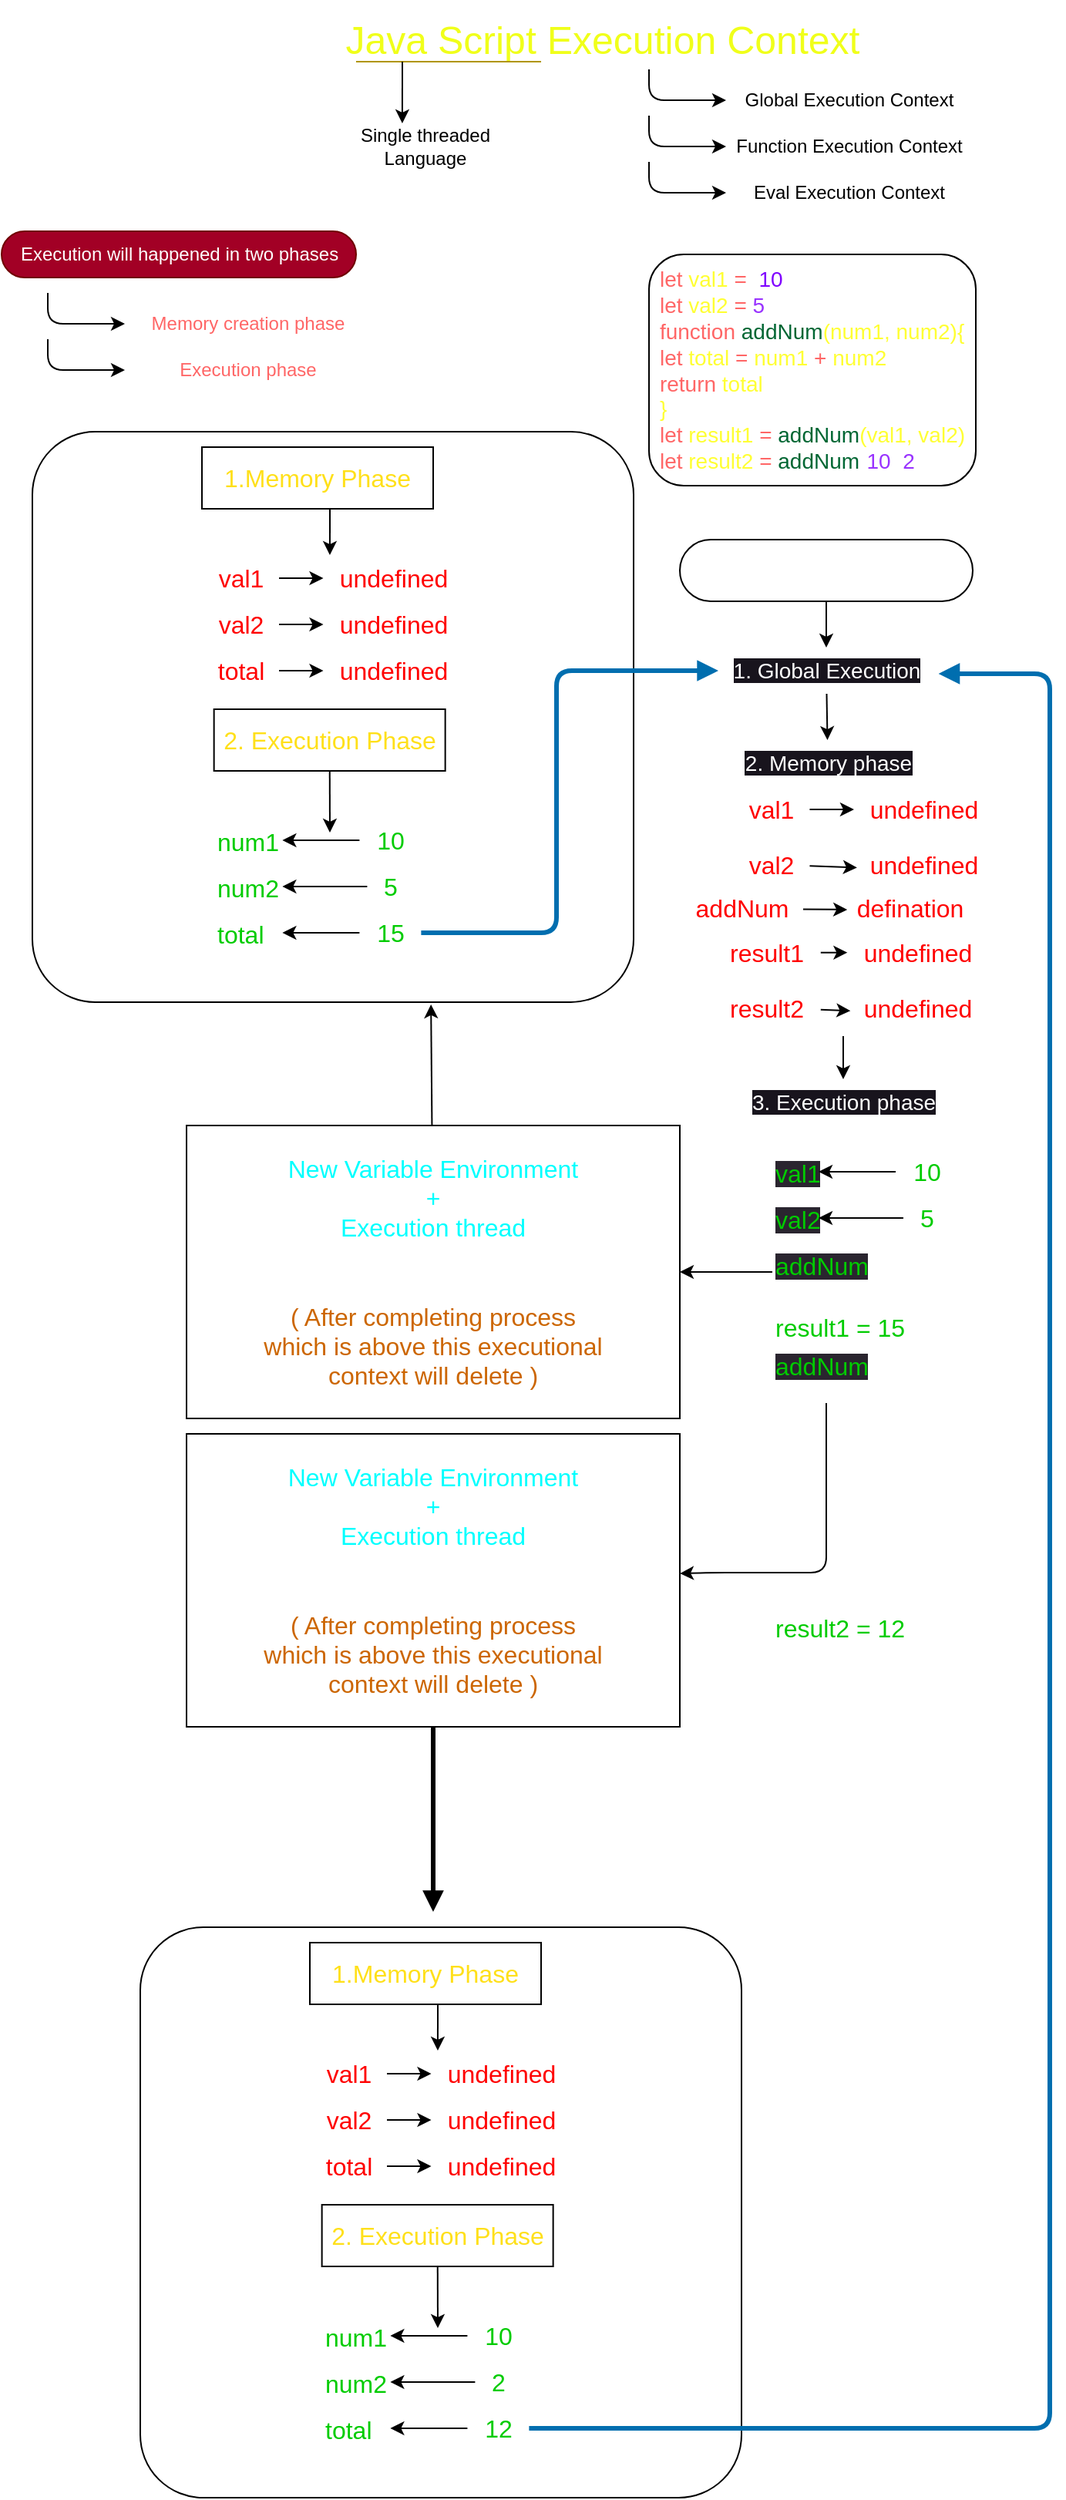 <mxfile>
    <diagram id="ym7okFSc1OpfDm9bM9Ux" name="Page-1">
        <mxGraphModel dx="1128" dy="400" grid="1" gridSize="10" guides="1" tooltips="1" connect="1" arrows="1" fold="1" page="1" pageScale="1" pageWidth="827" pageHeight="1169" math="0" shadow="0">
            <root>
                <mxCell id="0"/>
                <mxCell id="1" parent="0"/>
                <mxCell id="4" value="&lt;span style=&quot;color: rgb(240, 255, 26);&quot;&gt;Java Script Execution Context&lt;/span&gt;" style="text;strokeColor=none;align=center;fillColor=none;html=1;verticalAlign=middle;whiteSpace=wrap;rounded=0;labelBackgroundColor=none;strokeWidth=0;fontSize=25;fontColor=#ffe01a;" parent="1" vertex="1">
                    <mxGeometry x="150" y="20" width="580" height="50" as="geometry"/>
                </mxCell>
                <mxCell id="6" value="" style="endArrow=none;html=1;fillColor=#e3c800;strokeColor=#B09500;" parent="1" edge="1">
                    <mxGeometry width="50" height="50" relative="1" as="geometry">
                        <mxPoint x="280" y="60" as="sourcePoint"/>
                        <mxPoint x="400" y="60" as="targetPoint"/>
                    </mxGeometry>
                </mxCell>
                <mxCell id="8" value="Single threaded Language" style="text;strokeColor=none;align=center;fillColor=none;html=1;verticalAlign=middle;whiteSpace=wrap;rounded=0;" parent="1" vertex="1">
                    <mxGeometry x="280" y="90" width="90" height="50" as="geometry"/>
                </mxCell>
                <mxCell id="13" value="" style="edgeStyle=none;orthogonalLoop=1;jettySize=auto;html=1;entryX=0.333;entryY=0.2;entryDx=0;entryDy=0;entryPerimeter=0;" parent="1" target="8" edge="1">
                    <mxGeometry width="80" relative="1" as="geometry">
                        <mxPoint x="310" y="60" as="sourcePoint"/>
                        <mxPoint x="510" y="170" as="targetPoint"/>
                        <Array as="points"/>
                    </mxGeometry>
                </mxCell>
                <mxCell id="20" value="" style="group" parent="1" vertex="1" connectable="0">
                    <mxGeometry x="470" y="75" width="210" height="80" as="geometry"/>
                </mxCell>
                <mxCell id="14" value="" style="edgeStyle=orthogonalEdgeStyle;orthogonalLoop=1;jettySize=auto;html=1;" parent="20" edge="1">
                    <mxGeometry width="80" relative="1" as="geometry">
                        <mxPoint y="-10" as="sourcePoint"/>
                        <mxPoint x="50" y="10" as="targetPoint"/>
                        <Array as="points">
                            <mxPoint y="10"/>
                        </Array>
                    </mxGeometry>
                </mxCell>
                <mxCell id="15" value="Global Execution Context" style="text;strokeColor=none;align=center;fillColor=none;html=1;verticalAlign=middle;whiteSpace=wrap;rounded=0;" parent="20" vertex="1">
                    <mxGeometry x="50" width="160" height="20" as="geometry"/>
                </mxCell>
                <mxCell id="16" value="" style="edgeStyle=orthogonalEdgeStyle;orthogonalLoop=1;jettySize=auto;html=1;" parent="20" edge="1">
                    <mxGeometry width="80" relative="1" as="geometry">
                        <mxPoint y="20" as="sourcePoint"/>
                        <mxPoint x="50" y="40" as="targetPoint"/>
                        <Array as="points">
                            <mxPoint y="40"/>
                        </Array>
                    </mxGeometry>
                </mxCell>
                <mxCell id="17" value="Function Execution Context" style="text;strokeColor=none;align=center;fillColor=none;html=1;verticalAlign=middle;whiteSpace=wrap;rounded=0;" parent="20" vertex="1">
                    <mxGeometry x="50" y="30" width="160" height="20" as="geometry"/>
                </mxCell>
                <mxCell id="18" value="" style="edgeStyle=orthogonalEdgeStyle;orthogonalLoop=1;jettySize=auto;html=1;" parent="20" edge="1">
                    <mxGeometry width="80" relative="1" as="geometry">
                        <mxPoint y="50" as="sourcePoint"/>
                        <mxPoint x="50" y="70" as="targetPoint"/>
                        <Array as="points">
                            <mxPoint y="70"/>
                        </Array>
                    </mxGeometry>
                </mxCell>
                <mxCell id="19" value="Eval Execution Context" style="text;strokeColor=none;align=center;fillColor=none;html=1;verticalAlign=middle;whiteSpace=wrap;rounded=0;" parent="20" vertex="1">
                    <mxGeometry x="50" y="60" width="160" height="20" as="geometry"/>
                </mxCell>
                <mxCell id="21" value="Execution will happened in two phases" style="text;html=1;align=center;verticalAlign=middle;resizable=0;points=[];autosize=1;strokeColor=#6F0000;fillColor=#a20025;fontColor=#ffffff;gradientColor=none;rounded=1;arcSize=50;" parent="1" vertex="1">
                    <mxGeometry x="50" y="170" width="230" height="30" as="geometry"/>
                </mxCell>
                <mxCell id="22" value="" style="edgeStyle=orthogonalEdgeStyle;orthogonalLoop=1;jettySize=auto;html=1;" parent="1" edge="1">
                    <mxGeometry width="80" relative="1" as="geometry">
                        <mxPoint x="80" y="210" as="sourcePoint"/>
                        <mxPoint x="130" y="230" as="targetPoint"/>
                        <Array as="points">
                            <mxPoint x="80" y="230"/>
                        </Array>
                    </mxGeometry>
                </mxCell>
                <mxCell id="24" value="" style="edgeStyle=orthogonalEdgeStyle;orthogonalLoop=1;jettySize=auto;html=1;" parent="1" edge="1">
                    <mxGeometry width="80" relative="1" as="geometry">
                        <mxPoint x="80" y="240" as="sourcePoint"/>
                        <mxPoint x="130" y="260" as="targetPoint"/>
                        <Array as="points">
                            <mxPoint x="80" y="260"/>
                        </Array>
                    </mxGeometry>
                </mxCell>
                <mxCell id="25" value="Memory creation phase" style="text;strokeColor=none;align=center;fillColor=none;html=1;verticalAlign=middle;whiteSpace=wrap;rounded=0;fontColor=#FF6666;" parent="1" vertex="1">
                    <mxGeometry x="130" y="220" width="160" height="20" as="geometry"/>
                </mxCell>
                <mxCell id="26" value="Execution phase" style="text;strokeColor=none;align=center;fillColor=none;html=1;verticalAlign=middle;whiteSpace=wrap;rounded=0;labelBackgroundColor=default;fontColor=#FF6666;" parent="1" vertex="1">
                    <mxGeometry x="130" y="250" width="160" height="20" as="geometry"/>
                </mxCell>
                <mxCell id="27" value="&lt;div style=&quot;text-align: left; font-size: 14px;&quot;&gt;&lt;font style=&quot;font-size: 14px;&quot;&gt;let &lt;font style=&quot;font-size: 14px;&quot; color=&quot;#ffff33&quot;&gt;val1 &lt;/font&gt;=&amp;nbsp;&lt;font style=&quot;font-size: 14px;&quot; color=&quot;#990099&quot;&gt;&amp;nbsp;&lt;/font&gt;&lt;font style=&quot;font-size: 14px;&quot; color=&quot;#7f00ff&quot;&gt;10&lt;/font&gt;&lt;/font&gt;&lt;/div&gt;&lt;div style=&quot;text-align: left; font-size: 14px;&quot;&gt;&lt;font style=&quot;font-size: 14px;&quot;&gt;let &lt;font style=&quot;font-size: 14px;&quot; color=&quot;#ffff33&quot;&gt;val2 &lt;/font&gt;= &lt;font style=&quot;font-size: 14px;&quot; color=&quot;#9933ff&quot;&gt;5&lt;/font&gt;&lt;/font&gt;&lt;/div&gt;&lt;div style=&quot;text-align: left; font-size: 14px;&quot;&gt;&lt;font style=&quot;font-size: 14px;&quot;&gt;function &lt;font style=&quot;font-size: 14px;&quot; color=&quot;#006633&quot;&gt;addNum&lt;/font&gt;&lt;font style=&quot;font-size: 14px;&quot; color=&quot;#ffff33&quot;&gt;(num1, num2){&lt;/font&gt;&lt;/font&gt;&lt;/div&gt;&lt;div style=&quot;text-align: left; font-size: 14px;&quot;&gt;&lt;font style=&quot;font-size: 14px;&quot;&gt;let &lt;font style=&quot;font-size: 14px;&quot; color=&quot;#ffff33&quot;&gt;total &lt;/font&gt;= &lt;font style=&quot;font-size: 14px;&quot; color=&quot;#ffff33&quot;&gt;num1 &lt;/font&gt;&lt;font style=&quot;font-size: 14px;&quot;&gt;+&lt;/font&gt;&amp;nbsp;&lt;font style=&quot;font-size: 14px;&quot; color=&quot;#ffff33&quot;&gt;num2&lt;/font&gt;&lt;/font&gt;&lt;/div&gt;&lt;div style=&quot;text-align: left; font-size: 14px;&quot;&gt;&lt;font style=&quot;font-size: 14px;&quot;&gt;return &lt;font style=&quot;font-size: 14px;&quot; color=&quot;#ffff33&quot;&gt;total&lt;/font&gt;&lt;/font&gt;&lt;/div&gt;&lt;div style=&quot;text-align: left; font-size: 14px;&quot;&gt;&lt;font style=&quot;font-size: 14px;&quot; color=&quot;#ffff33&quot;&gt;}&lt;/font&gt;&lt;/div&gt;&lt;div style=&quot;text-align: left; font-size: 14px;&quot;&gt;&lt;font style=&quot;font-size: 14px;&quot;&gt;let &lt;font style=&quot;font-size: 14px;&quot; color=&quot;#ffff33&quot;&gt;result1 &lt;/font&gt;= &lt;font style=&quot;font-size: 14px;&quot; color=&quot;#006633&quot;&gt;addNum&lt;/font&gt;&lt;font style=&quot;font-size: 14px;&quot; color=&quot;#ffff33&quot;&gt;(val1, val2)&lt;/font&gt;&lt;/font&gt;&lt;/div&gt;&lt;div style=&quot;text-align: left; font-size: 14px;&quot;&gt;&lt;font style=&quot;font-size: 14px;&quot;&gt;let &lt;font style=&quot;font-size: 14px;&quot; color=&quot;#ffff33&quot;&gt;result2 &lt;/font&gt;= &lt;font style=&quot;font-size: 14px;&quot; color=&quot;#006633&quot;&gt;addNum&lt;/font&gt;&lt;font style=&quot;font-size: 14px;&quot; color=&quot;#ffffff&quot;&gt;(&lt;/font&gt;&lt;font style=&quot;font-size: 14px;&quot; color=&quot;#9933ff&quot;&gt;10&lt;/font&gt;&lt;font style=&quot;font-size: 14px;&quot; color=&quot;#ffffff&quot;&gt;, &lt;/font&gt;&lt;font style=&quot;font-size: 14px;&quot; color=&quot;#9933ff&quot;&gt;2&lt;/font&gt;&lt;font style=&quot;font-size: 14px;&quot; color=&quot;#ffffff&quot;&gt;)&lt;/font&gt;&lt;/font&gt;&lt;/div&gt;" style="whiteSpace=wrap;html=1;rounded=1;labelBackgroundColor=default;sketch=0;fontColor=#FF6666;fillColor=none;gradientColor=none;" parent="1" vertex="1">
                    <mxGeometry x="470" y="185" width="212" height="150" as="geometry"/>
                </mxCell>
                <mxCell id="38" value="" style="edgeStyle=none;html=1;fontSize=14;fontColor=#FFFFFF;" parent="1" source="34" target="37" edge="1">
                    <mxGeometry relative="1" as="geometry"/>
                </mxCell>
                <mxCell id="34" value="&lt;font color=&quot;#ffffff&quot;&gt;Steps of execution&lt;/font&gt;" style="whiteSpace=wrap;html=1;rounded=1;labelBackgroundColor=default;sketch=0;fontSize=14;fontColor=#FF6666;fillColor=none;gradientColor=none;arcSize=50;" parent="1" vertex="1">
                    <mxGeometry x="490" y="370" width="190" height="40" as="geometry"/>
                </mxCell>
                <mxCell id="40" value="" style="edgeStyle=none;html=1;fontSize=14;fontColor=#FFFFFF;" parent="1" source="37" target="39" edge="1">
                    <mxGeometry relative="1" as="geometry"/>
                </mxCell>
                <mxCell id="37" value="&lt;span style=&quot;background-color: rgb(24, 20, 29);&quot;&gt;1. Global Execution&lt;/span&gt;" style="text;html=1;align=center;verticalAlign=middle;resizable=0;points=[];autosize=1;strokeColor=none;fillColor=none;fontSize=14;fontColor=#FFFFFF;" parent="1" vertex="1">
                    <mxGeometry x="515" y="440" width="140" height="30" as="geometry"/>
                </mxCell>
                <mxCell id="39" value="&lt;span style=&quot;background-color: rgb(24, 20, 29);&quot;&gt;2. Memory phase&lt;br&gt;&lt;/span&gt;" style="text;html=1;align=center;verticalAlign=middle;resizable=0;points=[];autosize=1;strokeColor=none;fillColor=none;fontSize=14;fontColor=#FFFFFF;" parent="1" vertex="1">
                    <mxGeometry x="521" y="500" width="130" height="30" as="geometry"/>
                </mxCell>
                <mxCell id="78" value="" style="group;strokeColor=none;rounded=1;fontSize=8;arcSize=8;whiteSpace=wrap;glass=0;strokeWidth=1;perimeterSpacing=0;" parent="1" vertex="1" connectable="0">
                    <mxGeometry x="490" y="530" width="190" height="150" as="geometry"/>
                </mxCell>
                <mxCell id="52" value="addNum" style="text;html=1;align=center;verticalAlign=middle;resizable=0;points=[];autosize=1;strokeColor=none;fillColor=none;fontColor=#FF0000;fontSize=16;" parent="78" vertex="1">
                    <mxGeometry y="64.286" width="80" height="30" as="geometry"/>
                </mxCell>
                <mxCell id="53" value="defination" style="text;html=1;align=center;verticalAlign=middle;resizable=0;points=[];autosize=1;strokeColor=none;fillColor=none;fontColor=#FF0000;fontSize=16;" parent="78" vertex="1">
                    <mxGeometry x="104.414" y="64.286" width="90" height="30" as="geometry"/>
                </mxCell>
                <mxCell id="51" style="edgeStyle=none;html=1;" parent="78" source="52" edge="1">
                    <mxGeometry relative="1" as="geometry">
                        <mxPoint x="108.571" y="80.0" as="targetPoint"/>
                    </mxGeometry>
                </mxCell>
                <mxCell id="70" value="" style="group;strokeColor=none;" parent="78" vertex="1" connectable="0">
                    <mxGeometry x="29.955" y="92.857" width="155.766" height="57.143" as="geometry"/>
                </mxCell>
                <mxCell id="41" value="result1" style="text;html=1;align=center;verticalAlign=middle;resizable=0;points=[];autosize=1;strokeColor=none;fillColor=none;fontColor=#FF0000;fontSize=16;" parent="70" vertex="1">
                    <mxGeometry x="-8.559" width="70" height="30" as="geometry"/>
                </mxCell>
                <mxCell id="43" value="result2" style="text;html=1;align=center;verticalAlign=middle;resizable=0;points=[];autosize=1;strokeColor=none;fillColor=none;fontColor=#FF0000;fontSize=16;" parent="70" vertex="1">
                    <mxGeometry x="-8.559" y="35.714" width="70" height="30" as="geometry"/>
                </mxCell>
                <mxCell id="44" value="undefined" style="text;html=1;align=center;verticalAlign=middle;resizable=0;points=[];autosize=1;strokeColor=none;fillColor=none;fontColor=#FF0000;fontSize=16;" parent="70" vertex="1">
                    <mxGeometry x="78.739" width="90" height="30" as="geometry"/>
                </mxCell>
                <mxCell id="48" style="edgeStyle=none;html=1;" parent="70" source="41" target="44" edge="1">
                    <mxGeometry relative="1" as="geometry"/>
                </mxCell>
                <mxCell id="46" value="undefined" style="text;html=1;align=center;verticalAlign=middle;resizable=0;points=[];autosize=1;strokeColor=none;fillColor=none;fontColor=#FF0000;fontSize=16;" parent="70" vertex="1">
                    <mxGeometry x="78.739" y="35.714" width="90" height="30" as="geometry"/>
                </mxCell>
                <mxCell id="49" style="edgeStyle=none;html=1;entryX=0.022;entryY=0.567;entryDx=0;entryDy=0;entryPerimeter=0;" parent="70" source="43" target="46" edge="1">
                    <mxGeometry relative="1" as="geometry"/>
                </mxCell>
                <mxCell id="71" value="" style="group" parent="78" vertex="1" connectable="0">
                    <mxGeometry x="34.234" width="155.766" height="57.143" as="geometry"/>
                </mxCell>
                <mxCell id="72" value="val1" style="text;html=1;align=center;verticalAlign=middle;resizable=0;points=[];autosize=1;strokeColor=none;fillColor=none;fontColor=#FF0000;fontSize=16;" parent="71" vertex="1">
                    <mxGeometry width="50" height="30" as="geometry"/>
                </mxCell>
                <mxCell id="73" value="val2" style="text;html=1;align=center;verticalAlign=middle;resizable=0;points=[];autosize=1;strokeColor=none;fillColor=none;fontColor=#FF0000;fontSize=16;" parent="71" vertex="1">
                    <mxGeometry y="35.714" width="50" height="30" as="geometry"/>
                </mxCell>
                <mxCell id="74" value="undefined" style="text;html=1;align=center;verticalAlign=middle;resizable=0;points=[];autosize=1;strokeColor=none;fillColor=none;fontColor=#FF0000;fontSize=16;" parent="71" vertex="1">
                    <mxGeometry x="78.739" width="90" height="30" as="geometry"/>
                </mxCell>
                <mxCell id="75" style="edgeStyle=none;html=1;" parent="71" source="72" target="74" edge="1">
                    <mxGeometry relative="1" as="geometry"/>
                </mxCell>
                <mxCell id="76" value="undefined" style="text;html=1;align=center;verticalAlign=middle;resizable=0;points=[];autosize=1;strokeColor=none;fillColor=none;fontColor=#FF0000;fontSize=16;" parent="71" vertex="1">
                    <mxGeometry x="78.739" y="35.714" width="90" height="30" as="geometry"/>
                </mxCell>
                <mxCell id="77" style="edgeStyle=none;html=1;entryX=0.022;entryY=0.567;entryDx=0;entryDy=0;entryPerimeter=0;" parent="71" source="73" target="76" edge="1">
                    <mxGeometry relative="1" as="geometry"/>
                </mxCell>
                <mxCell id="79" value="&lt;span style=&quot;background-color: rgb(24, 20, 29);&quot;&gt;3. Execution phase&lt;br&gt;&lt;/span&gt;" style="text;html=1;align=center;verticalAlign=middle;resizable=0;points=[];autosize=1;strokeColor=none;fillColor=none;fontSize=14;fontColor=#FFFFFF;" vertex="1" parent="1">
                    <mxGeometry x="526" y="720" width="140" height="30" as="geometry"/>
                </mxCell>
                <mxCell id="80" value="" style="edgeStyle=none;html=1;fontSize=8;exitX=-0.03;exitY=1.114;exitDx=0;exitDy=0;exitPerimeter=0;" edge="1" parent="1" source="46" target="79">
                    <mxGeometry relative="1" as="geometry">
                        <mxPoint x="632" y="689" as="sourcePoint"/>
                    </mxGeometry>
                </mxCell>
                <mxCell id="82" value="&lt;span style=&quot;font-family: Helvetica; font-size: 16px; font-style: normal; font-variant-ligatures: normal; font-variant-caps: normal; font-weight: 400; letter-spacing: normal; orphans: 2; text-align: center; text-indent: 0px; text-transform: none; widows: 2; word-spacing: 0px; -webkit-text-stroke-width: 0px; background-color: rgb(42, 37, 47); text-decoration-thickness: initial; text-decoration-style: initial; text-decoration-color: initial; float: none; display: inline !important;&quot;&gt;val1&lt;/span&gt;" style="text;whiteSpace=wrap;html=1;fontSize=8;fontColor=#00CC00;" vertex="1" parent="1">
                    <mxGeometry x="550" y="765" width="30" height="30" as="geometry"/>
                </mxCell>
                <mxCell id="85" style="edgeStyle=none;html=1;entryX=1;entryY=0.5;entryDx=0;entryDy=0;fontSize=16;fontColor=#00CC00;" edge="1" parent="1" source="83" target="82">
                    <mxGeometry relative="1" as="geometry"/>
                </mxCell>
                <mxCell id="83" value="&lt;font style=&quot;font-size: 16px;&quot;&gt;10&lt;/font&gt;" style="text;html=1;align=center;verticalAlign=middle;resizable=0;points=[];autosize=1;strokeColor=none;fillColor=none;fontSize=8;fontColor=#00CC00;" vertex="1" parent="1">
                    <mxGeometry x="630" y="765" width="40" height="30" as="geometry"/>
                </mxCell>
                <mxCell id="86" value="&lt;span style=&quot;font-family: Helvetica; font-size: 16px; font-style: normal; font-variant-ligatures: normal; font-variant-caps: normal; font-weight: 400; letter-spacing: normal; orphans: 2; text-align: center; text-indent: 0px; text-transform: none; widows: 2; word-spacing: 0px; -webkit-text-stroke-width: 0px; background-color: rgb(42, 37, 47); text-decoration-thickness: initial; text-decoration-style: initial; text-decoration-color: initial; float: none; display: inline !important;&quot;&gt;val2&lt;/span&gt;" style="text;whiteSpace=wrap;html=1;fontSize=8;fontColor=#00CC00;" vertex="1" parent="1">
                    <mxGeometry x="550" y="795" width="30" height="30" as="geometry"/>
                </mxCell>
                <mxCell id="87" style="edgeStyle=none;html=1;entryX=1;entryY=0.5;entryDx=0;entryDy=0;fontSize=16;fontColor=#00CC00;" edge="1" parent="1" source="88" target="86">
                    <mxGeometry relative="1" as="geometry"/>
                </mxCell>
                <mxCell id="88" value="&lt;span style=&quot;font-size: 16px;&quot;&gt;5&lt;/span&gt;" style="text;html=1;align=center;verticalAlign=middle;resizable=0;points=[];autosize=1;strokeColor=none;fillColor=none;fontSize=8;fontColor=#00CC00;" vertex="1" parent="1">
                    <mxGeometry x="635" y="795" width="30" height="30" as="geometry"/>
                </mxCell>
                <mxCell id="92" value="" style="edgeStyle=none;html=1;fontSize=16;fontColor=#00CC00;" edge="1" parent="1" source="89" target="91">
                    <mxGeometry relative="1" as="geometry"/>
                </mxCell>
                <mxCell id="89" value="&lt;span style=&quot;font-family: Helvetica; font-size: 16px; font-style: normal; font-variant-ligatures: normal; font-variant-caps: normal; font-weight: 400; letter-spacing: normal; orphans: 2; text-align: center; text-indent: 0px; text-transform: none; widows: 2; word-spacing: 0px; -webkit-text-stroke-width: 0px; background-color: rgb(42, 37, 47); text-decoration-thickness: initial; text-decoration-style: initial; text-decoration-color: initial; float: none; display: inline !important;&quot;&gt;addNum&lt;/span&gt;" style="text;whiteSpace=wrap;html=1;fontSize=16;fontColor=#00CC00;" vertex="1" parent="1">
                    <mxGeometry x="550" y="825" width="70" height="40" as="geometry"/>
                </mxCell>
                <mxCell id="94" value="" style="edgeStyle=none;html=1;fontSize=16;fontColor=#00FFFF;entryX=0.663;entryY=1.004;entryDx=0;entryDy=0;entryPerimeter=0;" edge="1" parent="1" source="91" target="93">
                    <mxGeometry relative="1" as="geometry"/>
                </mxCell>
                <mxCell id="91" value="&lt;font color=&quot;#00ffff&quot;&gt;New Variable Environment&lt;/font&gt;&lt;br&gt;&lt;font color=&quot;#00ffff&quot;&gt;+&lt;/font&gt;&lt;br&gt;&lt;font color=&quot;#00ffff&quot;&gt;Execution thread&lt;/font&gt;&lt;br&gt;&lt;br&gt;&lt;br&gt;&lt;font color=&quot;#cc6600&quot;&gt;( After completing process &lt;br&gt;which is above this executional &lt;br&gt;context will delete )&lt;/font&gt;" style="whiteSpace=wrap;html=1;glass=0;strokeColor=default;strokeWidth=1;fontSize=16;fontColor=#00CC00;" vertex="1" parent="1">
                    <mxGeometry x="170" y="750" width="320" height="190" as="geometry"/>
                </mxCell>
                <mxCell id="93" value="&lt;font color=&quot;#ffe01a&quot;&gt;&lt;br&gt;&lt;br&gt;&lt;/font&gt;" style="whiteSpace=wrap;html=1;fontSize=16;fontColor=#00CC00;glass=0;strokeWidth=1;movable=1;resizable=1;rotatable=1;deletable=1;editable=1;connectable=1;rounded=1;arcSize=11;" vertex="1" parent="1">
                    <mxGeometry x="70" y="300" width="390" height="370" as="geometry"/>
                </mxCell>
                <mxCell id="125" value="" style="edgeStyle=none;html=1;fontSize=16;fontColor=#FFE01A;entryX=0.047;entryY=0;entryDx=0;entryDy=0;entryPerimeter=0;" edge="1" parent="1" target="101">
                    <mxGeometry relative="1" as="geometry">
                        <mxPoint x="263" y="350" as="sourcePoint"/>
                    </mxGeometry>
                </mxCell>
                <mxCell id="99" value="1.Memory Phase" style="whiteSpace=wrap;html=1;glass=0;strokeColor=default;strokeWidth=1;fontSize=16;fontColor=#FFE01A;" vertex="1" parent="1">
                    <mxGeometry x="180" y="310" width="150" height="40" as="geometry"/>
                </mxCell>
                <mxCell id="111" value="" style="group" vertex="1" connectable="0" parent="1">
                    <mxGeometry x="180.004" y="380" width="168.739" height="90" as="geometry"/>
                </mxCell>
                <mxCell id="100" value="val1" style="text;html=1;align=center;verticalAlign=middle;resizable=0;points=[];autosize=1;strokeColor=none;fillColor=none;fontColor=#FF0000;fontSize=16;" vertex="1" parent="111">
                    <mxGeometry width="50" height="30" as="geometry"/>
                </mxCell>
                <mxCell id="101" value="undefined" style="text;html=1;align=center;verticalAlign=middle;resizable=0;points=[];autosize=1;strokeColor=none;fillColor=none;fontColor=#FF0000;fontSize=16;" vertex="1" parent="111">
                    <mxGeometry x="78.739" width="90" height="30" as="geometry"/>
                </mxCell>
                <mxCell id="102" style="edgeStyle=none;html=1;" edge="1" parent="111" source="100" target="101">
                    <mxGeometry relative="1" as="geometry"/>
                </mxCell>
                <mxCell id="104" value="val2" style="text;html=1;align=center;verticalAlign=middle;resizable=0;points=[];autosize=1;strokeColor=none;fillColor=none;fontColor=#FF0000;fontSize=16;" vertex="1" parent="111">
                    <mxGeometry y="30" width="50" height="30" as="geometry"/>
                </mxCell>
                <mxCell id="105" value="undefined" style="text;html=1;align=center;verticalAlign=middle;resizable=0;points=[];autosize=1;strokeColor=none;fillColor=none;fontColor=#FF0000;fontSize=16;" vertex="1" parent="111">
                    <mxGeometry x="78.739" y="30" width="90" height="30" as="geometry"/>
                </mxCell>
                <mxCell id="106" style="edgeStyle=none;html=1;" edge="1" parent="111" source="104" target="105">
                    <mxGeometry relative="1" as="geometry"/>
                </mxCell>
                <mxCell id="107" value="total" style="text;html=1;align=center;verticalAlign=middle;resizable=0;points=[];autosize=1;strokeColor=none;fillColor=none;fontColor=#FF0000;fontSize=16;" vertex="1" parent="111">
                    <mxGeometry y="60" width="50" height="30" as="geometry"/>
                </mxCell>
                <mxCell id="108" value="undefined" style="text;html=1;align=center;verticalAlign=middle;resizable=0;points=[];autosize=1;strokeColor=none;fillColor=none;fontColor=#FF0000;fontSize=16;" vertex="1" parent="111">
                    <mxGeometry x="78.739" y="60" width="90" height="30" as="geometry"/>
                </mxCell>
                <mxCell id="109" style="edgeStyle=none;html=1;" edge="1" parent="111" source="107" target="108">
                    <mxGeometry relative="1" as="geometry"/>
                </mxCell>
                <mxCell id="124" value="" style="edgeStyle=none;html=1;fontSize=16;fontColor=#FFE01A;" edge="1" parent="1" source="112">
                    <mxGeometry relative="1" as="geometry">
                        <mxPoint x="263" y="560" as="targetPoint"/>
                    </mxGeometry>
                </mxCell>
                <mxCell id="112" value="2. Execution Phase" style="whiteSpace=wrap;html=1;glass=0;strokeColor=default;strokeWidth=1;fontSize=16;fontColor=#FFE01A;" vertex="1" parent="1">
                    <mxGeometry x="187.82" y="480" width="150" height="40" as="geometry"/>
                </mxCell>
                <mxCell id="123" value="" style="group" vertex="1" connectable="0" parent="1">
                    <mxGeometry x="187.82" y="550" width="134.37" height="90" as="geometry"/>
                </mxCell>
                <mxCell id="113" value="&lt;span style=&quot;font-size: 16px;&quot;&gt;num1&lt;/span&gt;&lt;div style=&quot;text-align: center;&quot;&gt;&lt;/div&gt;" style="text;whiteSpace=wrap;html=1;fontSize=8;fontColor=#00CC00;" vertex="1" parent="123">
                    <mxGeometry width="44.37" height="30" as="geometry"/>
                </mxCell>
                <mxCell id="114" style="edgeStyle=none;html=1;entryX=1;entryY=0.5;entryDx=0;entryDy=0;fontSize=16;fontColor=#00CC00;" edge="1" parent="123" source="115" target="113">
                    <mxGeometry relative="1" as="geometry"/>
                </mxCell>
                <mxCell id="115" value="&lt;font style=&quot;font-size: 16px;&quot;&gt;10&lt;/font&gt;" style="text;html=1;align=center;verticalAlign=middle;resizable=0;points=[];autosize=1;strokeColor=none;fillColor=none;fontSize=8;fontColor=#00CC00;" vertex="1" parent="123">
                    <mxGeometry x="94.37" width="40" height="30" as="geometry"/>
                </mxCell>
                <mxCell id="116" value="&lt;div style=&quot;text-align: center;&quot;&gt;&lt;span style=&quot;background-color: initial; font-size: 16px;&quot;&gt;num2&lt;/span&gt;&lt;/div&gt;" style="text;whiteSpace=wrap;html=1;fontSize=8;fontColor=#00CC00;" vertex="1" parent="123">
                    <mxGeometry y="30" width="44.37" height="30" as="geometry"/>
                </mxCell>
                <mxCell id="117" style="edgeStyle=none;html=1;entryX=1;entryY=0.5;entryDx=0;entryDy=0;fontSize=16;fontColor=#00CC00;" edge="1" parent="123" source="118" target="116">
                    <mxGeometry relative="1" as="geometry"/>
                </mxCell>
                <mxCell id="118" value="&lt;span style=&quot;font-size: 16px;&quot;&gt;5&lt;/span&gt;" style="text;html=1;align=center;verticalAlign=middle;resizable=0;points=[];autosize=1;strokeColor=none;fillColor=none;fontSize=8;fontColor=#00CC00;" vertex="1" parent="123">
                    <mxGeometry x="99.37" y="30" width="30" height="30" as="geometry"/>
                </mxCell>
                <mxCell id="119" value="&lt;div style=&quot;text-align: center;&quot;&gt;&lt;span style=&quot;background-color: initial; font-size: 16px;&quot;&gt;total&lt;/span&gt;&lt;/div&gt;" style="text;whiteSpace=wrap;html=1;fontSize=8;fontColor=#00CC00;" vertex="1" parent="123">
                    <mxGeometry y="60" width="44.37" height="30" as="geometry"/>
                </mxCell>
                <mxCell id="120" style="edgeStyle=none;html=1;entryX=1;entryY=0.5;entryDx=0;entryDy=0;fontSize=16;fontColor=#00CC00;" edge="1" parent="123" source="121" target="119">
                    <mxGeometry relative="1" as="geometry"/>
                </mxCell>
                <mxCell id="121" value="&lt;span style=&quot;font-size: 16px;&quot;&gt;15&lt;/span&gt;" style="text;html=1;align=center;verticalAlign=middle;resizable=0;points=[];autosize=1;strokeColor=none;fillColor=none;fontSize=8;fontColor=#00CC00;" vertex="1" parent="123">
                    <mxGeometry x="94.37" y="60" width="40" height="30" as="geometry"/>
                </mxCell>
                <mxCell id="126" style="edgeStyle=orthogonalEdgeStyle;html=1;fontSize=16;fontColor=#FFE01A;fillColor=#1ba1e2;strokeColor=#006EAF;endArrow=block;endFill=1;jumpSize=6;strokeWidth=3;" edge="1" parent="1" source="121" target="37">
                    <mxGeometry relative="1" as="geometry">
                        <mxPoint x="510" y="450" as="targetPoint"/>
                        <Array as="points">
                            <mxPoint x="410" y="625"/>
                            <mxPoint x="410" y="455"/>
                        </Array>
                    </mxGeometry>
                </mxCell>
                <mxCell id="127" value="&lt;span style=&quot;font-size: 16px; text-align: center;&quot;&gt;result1 = 15&lt;/span&gt;&lt;div style=&quot;text-align: center;&quot;&gt;&lt;/div&gt;" style="text;whiteSpace=wrap;html=1;fontSize=8;fontColor=#00CC00;" vertex="1" parent="1">
                    <mxGeometry x="550" y="865" width="142.5" height="35" as="geometry"/>
                </mxCell>
                <mxCell id="132" value="" style="edgeStyle=none;html=1;fontSize=16;fontColor=#00CC00;" edge="1" parent="1" source="133" target="134">
                    <mxGeometry relative="1" as="geometry">
                        <Array as="points">
                            <mxPoint x="585" y="1040"/>
                            <mxPoint x="510" y="1040"/>
                        </Array>
                    </mxGeometry>
                </mxCell>
                <mxCell id="133" value="&lt;span style=&quot;font-family: Helvetica; font-size: 16px; font-style: normal; font-variant-ligatures: normal; font-variant-caps: normal; font-weight: 400; letter-spacing: normal; orphans: 2; text-align: center; text-indent: 0px; text-transform: none; widows: 2; word-spacing: 0px; -webkit-text-stroke-width: 0px; background-color: rgb(42, 37, 47); text-decoration-thickness: initial; text-decoration-style: initial; text-decoration-color: initial; float: none; display: inline !important;&quot;&gt;addNum&lt;/span&gt;" style="text;whiteSpace=wrap;html=1;fontSize=16;fontColor=#00CC00;" vertex="1" parent="1">
                    <mxGeometry x="550" y="890" width="70" height="40" as="geometry"/>
                </mxCell>
                <mxCell id="0jrvBCUrvuD-KgMLA8g5-194" style="edgeStyle=orthogonalEdgeStyle;jumpSize=6;html=1;strokeWidth=3;fontSize=16;fontColor=#CC6600;endArrow=block;endFill=1;" edge="1" parent="1" source="134">
                    <mxGeometry relative="1" as="geometry">
                        <mxPoint x="330" y="1260" as="targetPoint"/>
                    </mxGeometry>
                </mxCell>
                <mxCell id="134" value="&lt;font color=&quot;#00ffff&quot;&gt;New Variable Environment&lt;/font&gt;&lt;br&gt;&lt;font color=&quot;#00ffff&quot;&gt;+&lt;/font&gt;&lt;br&gt;&lt;font color=&quot;#00ffff&quot;&gt;Execution thread&lt;/font&gt;&lt;br&gt;&lt;br&gt;&lt;br&gt;&lt;font color=&quot;#cc6600&quot;&gt;( After completing process &lt;br&gt;which is above this executional &lt;br&gt;context will delete )&lt;/font&gt;" style="whiteSpace=wrap;html=1;glass=0;strokeColor=default;strokeWidth=1;fontSize=16;fontColor=#00CC00;" vertex="1" parent="1">
                    <mxGeometry x="170" y="950" width="320" height="190" as="geometry"/>
                </mxCell>
                <mxCell id="0jrvBCUrvuD-KgMLA8g5-193" value="" style="group;movable=1;resizable=1;rotatable=1;deletable=1;editable=1;connectable=1;fontStyle=4" vertex="1" connectable="0" parent="1">
                    <mxGeometry x="140" y="1270" width="390" height="370" as="geometry"/>
                </mxCell>
                <mxCell id="0jrvBCUrvuD-KgMLA8g5-168" value="&lt;font color=&quot;#ffe01a&quot;&gt;&lt;br&gt;&lt;br&gt;&lt;/font&gt;" style="whiteSpace=wrap;html=1;fontSize=16;fontColor=#00CC00;glass=0;strokeWidth=1;movable=1;resizable=1;rotatable=1;deletable=1;editable=1;connectable=1;rounded=1;arcSize=11;" vertex="1" parent="0jrvBCUrvuD-KgMLA8g5-193">
                    <mxGeometry width="390" height="370" as="geometry"/>
                </mxCell>
                <mxCell id="0jrvBCUrvuD-KgMLA8g5-169" value="" style="edgeStyle=none;html=1;fontSize=16;fontColor=#FFE01A;entryX=0.047;entryY=0;entryDx=0;entryDy=0;entryPerimeter=0;" edge="1" parent="0jrvBCUrvuD-KgMLA8g5-193" target="0jrvBCUrvuD-KgMLA8g5-173">
                    <mxGeometry relative="1" as="geometry">
                        <mxPoint x="193.0" y="50" as="sourcePoint"/>
                    </mxGeometry>
                </mxCell>
                <mxCell id="0jrvBCUrvuD-KgMLA8g5-170" value="1.Memory Phase" style="whiteSpace=wrap;html=1;glass=0;strokeColor=default;strokeWidth=1;fontSize=16;fontColor=#FFE01A;" vertex="1" parent="0jrvBCUrvuD-KgMLA8g5-193">
                    <mxGeometry x="110" y="10" width="150" height="40" as="geometry"/>
                </mxCell>
                <mxCell id="0jrvBCUrvuD-KgMLA8g5-171" value="" style="group" vertex="1" connectable="0" parent="0jrvBCUrvuD-KgMLA8g5-193">
                    <mxGeometry x="110.004" y="80" width="168.739" height="90" as="geometry"/>
                </mxCell>
                <mxCell id="0jrvBCUrvuD-KgMLA8g5-172" value="val1" style="text;html=1;align=center;verticalAlign=middle;resizable=0;points=[];autosize=1;strokeColor=none;fillColor=none;fontColor=#FF0000;fontSize=16;" vertex="1" parent="0jrvBCUrvuD-KgMLA8g5-171">
                    <mxGeometry width="50" height="30" as="geometry"/>
                </mxCell>
                <mxCell id="0jrvBCUrvuD-KgMLA8g5-173" value="undefined" style="text;html=1;align=center;verticalAlign=middle;resizable=0;points=[];autosize=1;strokeColor=none;fillColor=none;fontColor=#FF0000;fontSize=16;" vertex="1" parent="0jrvBCUrvuD-KgMLA8g5-171">
                    <mxGeometry x="78.739" width="90" height="30" as="geometry"/>
                </mxCell>
                <mxCell id="0jrvBCUrvuD-KgMLA8g5-174" style="edgeStyle=none;html=1;" edge="1" parent="0jrvBCUrvuD-KgMLA8g5-171" source="0jrvBCUrvuD-KgMLA8g5-172" target="0jrvBCUrvuD-KgMLA8g5-173">
                    <mxGeometry relative="1" as="geometry"/>
                </mxCell>
                <mxCell id="0jrvBCUrvuD-KgMLA8g5-175" value="val2" style="text;html=1;align=center;verticalAlign=middle;resizable=0;points=[];autosize=1;strokeColor=none;fillColor=none;fontColor=#FF0000;fontSize=16;" vertex="1" parent="0jrvBCUrvuD-KgMLA8g5-171">
                    <mxGeometry y="30" width="50" height="30" as="geometry"/>
                </mxCell>
                <mxCell id="0jrvBCUrvuD-KgMLA8g5-176" value="undefined" style="text;html=1;align=center;verticalAlign=middle;resizable=0;points=[];autosize=1;strokeColor=none;fillColor=none;fontColor=#FF0000;fontSize=16;" vertex="1" parent="0jrvBCUrvuD-KgMLA8g5-171">
                    <mxGeometry x="78.739" y="30" width="90" height="30" as="geometry"/>
                </mxCell>
                <mxCell id="0jrvBCUrvuD-KgMLA8g5-177" style="edgeStyle=none;html=1;" edge="1" parent="0jrvBCUrvuD-KgMLA8g5-171" source="0jrvBCUrvuD-KgMLA8g5-175" target="0jrvBCUrvuD-KgMLA8g5-176">
                    <mxGeometry relative="1" as="geometry"/>
                </mxCell>
                <mxCell id="0jrvBCUrvuD-KgMLA8g5-178" value="total" style="text;html=1;align=center;verticalAlign=middle;resizable=0;points=[];autosize=1;strokeColor=none;fillColor=none;fontColor=#FF0000;fontSize=16;" vertex="1" parent="0jrvBCUrvuD-KgMLA8g5-171">
                    <mxGeometry y="60" width="50" height="30" as="geometry"/>
                </mxCell>
                <mxCell id="0jrvBCUrvuD-KgMLA8g5-179" value="undefined" style="text;html=1;align=center;verticalAlign=middle;resizable=0;points=[];autosize=1;strokeColor=none;fillColor=none;fontColor=#FF0000;fontSize=16;" vertex="1" parent="0jrvBCUrvuD-KgMLA8g5-171">
                    <mxGeometry x="78.739" y="60" width="90" height="30" as="geometry"/>
                </mxCell>
                <mxCell id="0jrvBCUrvuD-KgMLA8g5-180" style="edgeStyle=none;html=1;" edge="1" parent="0jrvBCUrvuD-KgMLA8g5-171" source="0jrvBCUrvuD-KgMLA8g5-178" target="0jrvBCUrvuD-KgMLA8g5-179">
                    <mxGeometry relative="1" as="geometry"/>
                </mxCell>
                <mxCell id="0jrvBCUrvuD-KgMLA8g5-181" value="" style="edgeStyle=none;html=1;fontSize=16;fontColor=#FFE01A;" edge="1" parent="0jrvBCUrvuD-KgMLA8g5-193" source="0jrvBCUrvuD-KgMLA8g5-182">
                    <mxGeometry relative="1" as="geometry">
                        <mxPoint x="193.0" y="260" as="targetPoint"/>
                    </mxGeometry>
                </mxCell>
                <mxCell id="0jrvBCUrvuD-KgMLA8g5-182" value="2. Execution Phase" style="whiteSpace=wrap;html=1;glass=0;strokeColor=default;strokeWidth=1;fontSize=16;fontColor=#FFE01A;" vertex="1" parent="0jrvBCUrvuD-KgMLA8g5-193">
                    <mxGeometry x="117.82" y="180" width="150" height="40" as="geometry"/>
                </mxCell>
                <mxCell id="0jrvBCUrvuD-KgMLA8g5-183" value="" style="group" vertex="1" connectable="0" parent="0jrvBCUrvuD-KgMLA8g5-193">
                    <mxGeometry x="117.82" y="250" width="134.37" height="90" as="geometry"/>
                </mxCell>
                <mxCell id="0jrvBCUrvuD-KgMLA8g5-184" value="&lt;span style=&quot;font-size: 16px;&quot;&gt;num1&lt;/span&gt;&lt;div style=&quot;text-align: center;&quot;&gt;&lt;/div&gt;" style="text;whiteSpace=wrap;html=1;fontSize=8;fontColor=#00CC00;" vertex="1" parent="0jrvBCUrvuD-KgMLA8g5-183">
                    <mxGeometry width="44.37" height="30" as="geometry"/>
                </mxCell>
                <mxCell id="0jrvBCUrvuD-KgMLA8g5-185" style="edgeStyle=none;html=1;entryX=1;entryY=0.5;entryDx=0;entryDy=0;fontSize=16;fontColor=#00CC00;" edge="1" parent="0jrvBCUrvuD-KgMLA8g5-183" source="0jrvBCUrvuD-KgMLA8g5-186" target="0jrvBCUrvuD-KgMLA8g5-184">
                    <mxGeometry relative="1" as="geometry"/>
                </mxCell>
                <mxCell id="0jrvBCUrvuD-KgMLA8g5-186" value="&lt;font style=&quot;font-size: 16px;&quot;&gt;10&lt;/font&gt;" style="text;html=1;align=center;verticalAlign=middle;resizable=0;points=[];autosize=1;strokeColor=none;fillColor=none;fontSize=8;fontColor=#00CC00;" vertex="1" parent="0jrvBCUrvuD-KgMLA8g5-183">
                    <mxGeometry x="94.37" width="40" height="30" as="geometry"/>
                </mxCell>
                <mxCell id="0jrvBCUrvuD-KgMLA8g5-187" value="&lt;div style=&quot;text-align: center;&quot;&gt;&lt;span style=&quot;background-color: initial; font-size: 16px;&quot;&gt;num2&lt;/span&gt;&lt;/div&gt;" style="text;whiteSpace=wrap;html=1;fontSize=8;fontColor=#00CC00;" vertex="1" parent="0jrvBCUrvuD-KgMLA8g5-183">
                    <mxGeometry y="30" width="44.37" height="30" as="geometry"/>
                </mxCell>
                <mxCell id="0jrvBCUrvuD-KgMLA8g5-188" style="edgeStyle=none;html=1;entryX=1;entryY=0.5;entryDx=0;entryDy=0;fontSize=16;fontColor=#00CC00;" edge="1" parent="0jrvBCUrvuD-KgMLA8g5-183" source="0jrvBCUrvuD-KgMLA8g5-189" target="0jrvBCUrvuD-KgMLA8g5-187">
                    <mxGeometry relative="1" as="geometry"/>
                </mxCell>
                <mxCell id="0jrvBCUrvuD-KgMLA8g5-189" value="&lt;span style=&quot;font-size: 16px;&quot;&gt;2&lt;/span&gt;" style="text;html=1;align=center;verticalAlign=middle;resizable=0;points=[];autosize=1;strokeColor=none;fillColor=none;fontSize=8;fontColor=#00CC00;" vertex="1" parent="0jrvBCUrvuD-KgMLA8g5-183">
                    <mxGeometry x="99.37" y="30" width="30" height="30" as="geometry"/>
                </mxCell>
                <mxCell id="0jrvBCUrvuD-KgMLA8g5-190" value="&lt;div style=&quot;text-align: center;&quot;&gt;&lt;span style=&quot;background-color: initial; font-size: 16px;&quot;&gt;total&lt;/span&gt;&lt;/div&gt;" style="text;whiteSpace=wrap;html=1;fontSize=8;fontColor=#00CC00;" vertex="1" parent="0jrvBCUrvuD-KgMLA8g5-183">
                    <mxGeometry y="60" width="44.37" height="30" as="geometry"/>
                </mxCell>
                <mxCell id="0jrvBCUrvuD-KgMLA8g5-191" style="edgeStyle=none;html=1;entryX=1;entryY=0.5;entryDx=0;entryDy=0;fontSize=16;fontColor=#00CC00;" edge="1" parent="0jrvBCUrvuD-KgMLA8g5-183" source="0jrvBCUrvuD-KgMLA8g5-192" target="0jrvBCUrvuD-KgMLA8g5-190">
                    <mxGeometry relative="1" as="geometry"/>
                </mxCell>
                <mxCell id="0jrvBCUrvuD-KgMLA8g5-192" value="&lt;span style=&quot;font-size: 16px;&quot;&gt;12&lt;/span&gt;" style="text;html=1;align=center;verticalAlign=middle;resizable=0;points=[];autosize=1;strokeColor=none;fillColor=none;fontSize=8;fontColor=#00CC00;" vertex="1" parent="0jrvBCUrvuD-KgMLA8g5-183">
                    <mxGeometry x="94.37" y="60" width="40" height="30" as="geometry"/>
                </mxCell>
                <mxCell id="0jrvBCUrvuD-KgMLA8g5-195" style="edgeStyle=orthogonalEdgeStyle;jumpSize=6;html=1;strokeWidth=3;fontSize=16;fontColor=#CC6600;endArrow=block;endFill=1;entryX=1.02;entryY=0.565;entryDx=0;entryDy=0;entryPerimeter=0;fillColor=#1ba1e2;strokeColor=#006EAF;" edge="1" parent="1" source="0jrvBCUrvuD-KgMLA8g5-192" target="37">
                    <mxGeometry relative="1" as="geometry">
                        <mxPoint x="730" y="480" as="targetPoint"/>
                        <Array as="points">
                            <mxPoint x="730" y="1595"/>
                            <mxPoint x="730" y="457"/>
                        </Array>
                    </mxGeometry>
                </mxCell>
                <mxCell id="0jrvBCUrvuD-KgMLA8g5-196" value="&lt;span style=&quot;font-size: 16px; text-align: center;&quot;&gt;result2 = 12&lt;/span&gt;&lt;div style=&quot;text-align: center;&quot;&gt;&lt;/div&gt;" style="text;whiteSpace=wrap;html=1;fontSize=8;fontColor=#00CC00;" vertex="1" parent="1">
                    <mxGeometry x="550" y="1060" width="142.5" height="35" as="geometry"/>
                </mxCell>
            </root>
        </mxGraphModel>
    </diagram>
</mxfile>